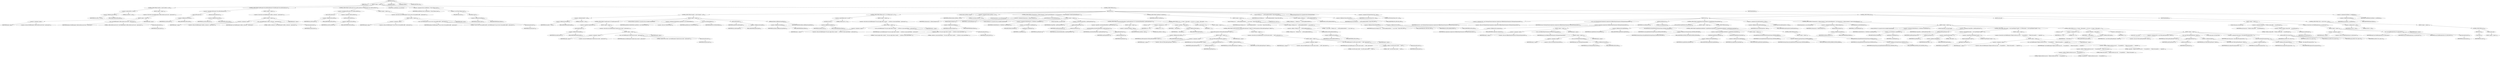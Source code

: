 digraph "execute" {  
"253" [label = <(METHOD,execute)<SUB>225</SUB>> ]
"19" [label = <(PARAM,this)<SUB>225</SUB>> ]
"254" [label = <(BLOCK,&lt;empty&gt;,&lt;empty&gt;)<SUB>225</SUB>> ]
"255" [label = <(CONTROL_STRUCTURE,if (tarFile == null),if (tarFile == null))<SUB>226</SUB>> ]
"256" [label = <(&lt;operator&gt;.equals,tarFile == null)<SUB>226</SUB>> ]
"257" [label = <(&lt;operator&gt;.fieldAccess,this.tarFile)<SUB>226</SUB>> ]
"258" [label = <(IDENTIFIER,this,tarFile == null)<SUB>226</SUB>> ]
"259" [label = <(FIELD_IDENTIFIER,tarFile,tarFile)<SUB>226</SUB>> ]
"260" [label = <(LITERAL,null,tarFile == null)<SUB>226</SUB>> ]
"261" [label = <(BLOCK,&lt;empty&gt;,&lt;empty&gt;)<SUB>226</SUB>> ]
"262" [label = <(&lt;operator&gt;.throw,throw new BuildException(&quot;tarfile attribute must be set!&quot;, getLocation());)<SUB>227</SUB>> ]
"263" [label = <(BLOCK,&lt;empty&gt;,&lt;empty&gt;)<SUB>227</SUB>> ]
"264" [label = <(&lt;operator&gt;.assignment,&lt;empty&gt;)> ]
"265" [label = <(IDENTIFIER,$obj6,&lt;empty&gt;)> ]
"266" [label = <(&lt;operator&gt;.alloc,new BuildException(&quot;tarfile attribute must be set!&quot;, getLocation()))<SUB>227</SUB>> ]
"267" [label = <(&lt;init&gt;,new BuildException(&quot;tarfile attribute must be set!&quot;, getLocation()))<SUB>227</SUB>> ]
"268" [label = <(IDENTIFIER,$obj6,new BuildException(&quot;tarfile attribute must be set!&quot;, getLocation()))> ]
"269" [label = <(LITERAL,&quot;tarfile attribute must be set!&quot;,new BuildException(&quot;tarfile attribute must be set!&quot;, getLocation()))<SUB>227</SUB>> ]
"270" [label = <(getLocation,getLocation())<SUB>228</SUB>> ]
"18" [label = <(IDENTIFIER,this,getLocation())<SUB>228</SUB>> ]
"271" [label = <(IDENTIFIER,$obj6,&lt;empty&gt;)> ]
"272" [label = <(CONTROL_STRUCTURE,if (tarFile.exists() &amp;&amp; tarFile.isDirectory()),if (tarFile.exists() &amp;&amp; tarFile.isDirectory()))<SUB>231</SUB>> ]
"273" [label = <(&lt;operator&gt;.logicalAnd,tarFile.exists() &amp;&amp; tarFile.isDirectory())<SUB>231</SUB>> ]
"274" [label = <(exists,tarFile.exists())<SUB>231</SUB>> ]
"275" [label = <(&lt;operator&gt;.fieldAccess,this.tarFile)<SUB>231</SUB>> ]
"276" [label = <(IDENTIFIER,this,tarFile.exists())<SUB>231</SUB>> ]
"277" [label = <(FIELD_IDENTIFIER,tarFile,tarFile)<SUB>231</SUB>> ]
"278" [label = <(isDirectory,tarFile.isDirectory())<SUB>231</SUB>> ]
"279" [label = <(&lt;operator&gt;.fieldAccess,this.tarFile)<SUB>231</SUB>> ]
"280" [label = <(IDENTIFIER,this,tarFile.isDirectory())<SUB>231</SUB>> ]
"281" [label = <(FIELD_IDENTIFIER,tarFile,tarFile)<SUB>231</SUB>> ]
"282" [label = <(BLOCK,&lt;empty&gt;,&lt;empty&gt;)<SUB>231</SUB>> ]
"283" [label = <(&lt;operator&gt;.throw,throw new BuildException(&quot;tarfile is a directory!&quot;, getLocation());)<SUB>232</SUB>> ]
"284" [label = <(BLOCK,&lt;empty&gt;,&lt;empty&gt;)<SUB>232</SUB>> ]
"285" [label = <(&lt;operator&gt;.assignment,&lt;empty&gt;)> ]
"286" [label = <(IDENTIFIER,$obj7,&lt;empty&gt;)> ]
"287" [label = <(&lt;operator&gt;.alloc,new BuildException(&quot;tarfile is a directory!&quot;, getLocation()))<SUB>232</SUB>> ]
"288" [label = <(&lt;init&gt;,new BuildException(&quot;tarfile is a directory!&quot;, getLocation()))<SUB>232</SUB>> ]
"289" [label = <(IDENTIFIER,$obj7,new BuildException(&quot;tarfile is a directory!&quot;, getLocation()))> ]
"290" [label = <(LITERAL,&quot;tarfile is a directory!&quot;,new BuildException(&quot;tarfile is a directory!&quot;, getLocation()))<SUB>232</SUB>> ]
"291" [label = <(getLocation,getLocation())<SUB>233</SUB>> ]
"20" [label = <(IDENTIFIER,this,getLocation())<SUB>233</SUB>> ]
"292" [label = <(IDENTIFIER,$obj7,&lt;empty&gt;)> ]
"293" [label = <(CONTROL_STRUCTURE,if (tarFile.exists() &amp;&amp; !tarFile.canWrite()),if (tarFile.exists() &amp;&amp; !tarFile.canWrite()))<SUB>236</SUB>> ]
"294" [label = <(&lt;operator&gt;.logicalAnd,tarFile.exists() &amp;&amp; !tarFile.canWrite())<SUB>236</SUB>> ]
"295" [label = <(exists,tarFile.exists())<SUB>236</SUB>> ]
"296" [label = <(&lt;operator&gt;.fieldAccess,this.tarFile)<SUB>236</SUB>> ]
"297" [label = <(IDENTIFIER,this,tarFile.exists())<SUB>236</SUB>> ]
"298" [label = <(FIELD_IDENTIFIER,tarFile,tarFile)<SUB>236</SUB>> ]
"299" [label = <(&lt;operator&gt;.logicalNot,!tarFile.canWrite())<SUB>236</SUB>> ]
"300" [label = <(canWrite,tarFile.canWrite())<SUB>236</SUB>> ]
"301" [label = <(&lt;operator&gt;.fieldAccess,this.tarFile)<SUB>236</SUB>> ]
"302" [label = <(IDENTIFIER,this,tarFile.canWrite())<SUB>236</SUB>> ]
"303" [label = <(FIELD_IDENTIFIER,tarFile,tarFile)<SUB>236</SUB>> ]
"304" [label = <(BLOCK,&lt;empty&gt;,&lt;empty&gt;)<SUB>236</SUB>> ]
"305" [label = <(&lt;operator&gt;.throw,throw new BuildException(&quot;Can not write to the specified tarfile!&quot;, getLocation());)<SUB>237</SUB>> ]
"306" [label = <(BLOCK,&lt;empty&gt;,&lt;empty&gt;)<SUB>237</SUB>> ]
"307" [label = <(&lt;operator&gt;.assignment,&lt;empty&gt;)> ]
"308" [label = <(IDENTIFIER,$obj8,&lt;empty&gt;)> ]
"309" [label = <(&lt;operator&gt;.alloc,new BuildException(&quot;Can not write to the specified tarfile!&quot;, getLocation()))<SUB>237</SUB>> ]
"310" [label = <(&lt;init&gt;,new BuildException(&quot;Can not write to the specified tarfile!&quot;, getLocation()))<SUB>237</SUB>> ]
"311" [label = <(IDENTIFIER,$obj8,new BuildException(&quot;Can not write to the specified tarfile!&quot;, getLocation()))> ]
"312" [label = <(LITERAL,&quot;Can not write to the specified tarfile!&quot;,new BuildException(&quot;Can not write to the specified tarfile!&quot;, getLocation()))<SUB>237</SUB>> ]
"313" [label = <(getLocation,getLocation())<SUB>238</SUB>> ]
"21" [label = <(IDENTIFIER,this,getLocation())<SUB>238</SUB>> ]
"314" [label = <(IDENTIFIER,$obj8,&lt;empty&gt;)> ]
"315" [label = <(LOCAL,Vector savedFileSets: java.util.Vector)> ]
"316" [label = <(&lt;operator&gt;.assignment,Vector savedFileSets = (Vector) filesets.clone())<SUB>241</SUB>> ]
"317" [label = <(IDENTIFIER,savedFileSets,Vector savedFileSets = (Vector) filesets.clone())<SUB>241</SUB>> ]
"318" [label = <(&lt;operator&gt;.cast,(Vector) filesets.clone())<SUB>241</SUB>> ]
"319" [label = <(TYPE_REF,Vector,Vector)<SUB>241</SUB>> ]
"320" [label = <(clone,filesets.clone())<SUB>241</SUB>> ]
"321" [label = <(&lt;operator&gt;.fieldAccess,this.filesets)<SUB>241</SUB>> ]
"322" [label = <(IDENTIFIER,this,filesets.clone())<SUB>241</SUB>> ]
"323" [label = <(FIELD_IDENTIFIER,filesets,filesets)<SUB>241</SUB>> ]
"324" [label = <(CONTROL_STRUCTURE,try,try)<SUB>242</SUB>> ]
"325" [label = <(BLOCK,try,try)<SUB>242</SUB>> ]
"326" [label = <(CONTROL_STRUCTURE,if (baseDir != null),if (baseDir != null))<SUB>243</SUB>> ]
"327" [label = <(&lt;operator&gt;.notEquals,baseDir != null)<SUB>243</SUB>> ]
"328" [label = <(&lt;operator&gt;.fieldAccess,this.baseDir)<SUB>243</SUB>> ]
"329" [label = <(IDENTIFIER,this,baseDir != null)<SUB>243</SUB>> ]
"330" [label = <(FIELD_IDENTIFIER,baseDir,baseDir)<SUB>243</SUB>> ]
"331" [label = <(LITERAL,null,baseDir != null)<SUB>243</SUB>> ]
"332" [label = <(BLOCK,&lt;empty&gt;,&lt;empty&gt;)<SUB>243</SUB>> ]
"333" [label = <(CONTROL_STRUCTURE,if (!baseDir.exists()),if (!baseDir.exists()))<SUB>244</SUB>> ]
"334" [label = <(&lt;operator&gt;.logicalNot,!baseDir.exists())<SUB>244</SUB>> ]
"335" [label = <(exists,baseDir.exists())<SUB>244</SUB>> ]
"336" [label = <(&lt;operator&gt;.fieldAccess,this.baseDir)<SUB>244</SUB>> ]
"337" [label = <(IDENTIFIER,this,baseDir.exists())<SUB>244</SUB>> ]
"338" [label = <(FIELD_IDENTIFIER,baseDir,baseDir)<SUB>244</SUB>> ]
"339" [label = <(BLOCK,&lt;empty&gt;,&lt;empty&gt;)<SUB>244</SUB>> ]
"340" [label = <(&lt;operator&gt;.throw,throw new BuildException(&quot;basedir does not exist!&quot;, getLocation());)<SUB>245</SUB>> ]
"341" [label = <(BLOCK,&lt;empty&gt;,&lt;empty&gt;)<SUB>245</SUB>> ]
"342" [label = <(&lt;operator&gt;.assignment,&lt;empty&gt;)> ]
"343" [label = <(IDENTIFIER,$obj9,&lt;empty&gt;)> ]
"344" [label = <(&lt;operator&gt;.alloc,new BuildException(&quot;basedir does not exist!&quot;, getLocation()))<SUB>245</SUB>> ]
"345" [label = <(&lt;init&gt;,new BuildException(&quot;basedir does not exist!&quot;, getLocation()))<SUB>245</SUB>> ]
"346" [label = <(IDENTIFIER,$obj9,new BuildException(&quot;basedir does not exist!&quot;, getLocation()))> ]
"347" [label = <(LITERAL,&quot;basedir does not exist!&quot;,new BuildException(&quot;basedir does not exist!&quot;, getLocation()))<SUB>245</SUB>> ]
"348" [label = <(getLocation,getLocation())<SUB>246</SUB>> ]
"22" [label = <(IDENTIFIER,this,getLocation())<SUB>246</SUB>> ]
"349" [label = <(IDENTIFIER,$obj9,&lt;empty&gt;)> ]
"24" [label = <(LOCAL,TarFileSet mainFileSet: org.apache.tools.ant.taskdefs.Tar$TarFileSet)> ]
"350" [label = <(&lt;operator&gt;.assignment,Tar$TarFileSet mainFileSet = new TarFileSet(fileset))<SUB>250</SUB>> ]
"351" [label = <(IDENTIFIER,mainFileSet,Tar$TarFileSet mainFileSet = new TarFileSet(fileset))<SUB>250</SUB>> ]
"352" [label = <(&lt;operator&gt;.alloc,new TarFileSet(fileset))<SUB>250</SUB>> ]
"353" [label = <(&lt;init&gt;,new TarFileSet(fileset))<SUB>250</SUB>> ]
"23" [label = <(IDENTIFIER,mainFileSet,new TarFileSet(fileset))<SUB>250</SUB>> ]
"354" [label = <(IDENTIFIER,fileset,new TarFileSet(fileset))<SUB>250</SUB>> ]
"355" [label = <(setDir,setDir(baseDir))<SUB>251</SUB>> ]
"356" [label = <(IDENTIFIER,mainFileSet,setDir(baseDir))<SUB>251</SUB>> ]
"357" [label = <(&lt;operator&gt;.fieldAccess,this.baseDir)<SUB>251</SUB>> ]
"358" [label = <(IDENTIFIER,this,setDir(baseDir))<SUB>251</SUB>> ]
"359" [label = <(FIELD_IDENTIFIER,baseDir,baseDir)<SUB>251</SUB>> ]
"360" [label = <(addElement,filesets.addElement(mainFileSet))<SUB>252</SUB>> ]
"361" [label = <(&lt;operator&gt;.fieldAccess,this.filesets)<SUB>252</SUB>> ]
"362" [label = <(IDENTIFIER,this,filesets.addElement(mainFileSet))<SUB>252</SUB>> ]
"363" [label = <(FIELD_IDENTIFIER,filesets,filesets)<SUB>252</SUB>> ]
"364" [label = <(IDENTIFIER,mainFileSet,filesets.addElement(mainFileSet))<SUB>252</SUB>> ]
"365" [label = <(CONTROL_STRUCTURE,if (filesets.size() == 0),if (filesets.size() == 0))<SUB>255</SUB>> ]
"366" [label = <(&lt;operator&gt;.equals,filesets.size() == 0)<SUB>255</SUB>> ]
"367" [label = <(size,filesets.size())<SUB>255</SUB>> ]
"368" [label = <(&lt;operator&gt;.fieldAccess,this.filesets)<SUB>255</SUB>> ]
"369" [label = <(IDENTIFIER,this,filesets.size())<SUB>255</SUB>> ]
"370" [label = <(FIELD_IDENTIFIER,filesets,filesets)<SUB>255</SUB>> ]
"371" [label = <(LITERAL,0,filesets.size() == 0)<SUB>255</SUB>> ]
"372" [label = <(BLOCK,&lt;empty&gt;,&lt;empty&gt;)<SUB>255</SUB>> ]
"373" [label = <(&lt;operator&gt;.throw,throw new BuildException(&quot;You must supply either a basedir &quot; + &quot;attribute or some nested filesets.&quot;, getLocation());)<SUB>256</SUB>> ]
"374" [label = <(BLOCK,&lt;empty&gt;,&lt;empty&gt;)<SUB>256</SUB>> ]
"375" [label = <(&lt;operator&gt;.assignment,&lt;empty&gt;)> ]
"376" [label = <(IDENTIFIER,$obj11,&lt;empty&gt;)> ]
"377" [label = <(&lt;operator&gt;.alloc,new BuildException(&quot;You must supply either a basedir &quot; + &quot;attribute or some nested filesets.&quot;, getLocation()))<SUB>256</SUB>> ]
"378" [label = <(&lt;init&gt;,new BuildException(&quot;You must supply either a basedir &quot; + &quot;attribute or some nested filesets.&quot;, getLocation()))<SUB>256</SUB>> ]
"379" [label = <(IDENTIFIER,$obj11,new BuildException(&quot;You must supply either a basedir &quot; + &quot;attribute or some nested filesets.&quot;, getLocation()))> ]
"380" [label = <(&lt;operator&gt;.addition,&quot;You must supply either a basedir &quot; + &quot;attribute or some nested filesets.&quot;)<SUB>256</SUB>> ]
"381" [label = <(LITERAL,&quot;You must supply either a basedir &quot;,&quot;You must supply either a basedir &quot; + &quot;attribute or some nested filesets.&quot;)<SUB>256</SUB>> ]
"382" [label = <(LITERAL,&quot;attribute or some nested filesets.&quot;,&quot;You must supply either a basedir &quot; + &quot;attribute or some nested filesets.&quot;)<SUB>257</SUB>> ]
"383" [label = <(getLocation,getLocation())<SUB>258</SUB>> ]
"25" [label = <(IDENTIFIER,this,getLocation())<SUB>258</SUB>> ]
"384" [label = <(IDENTIFIER,$obj11,&lt;empty&gt;)> ]
"385" [label = <(LOCAL,boolean upToDate: boolean)> ]
"386" [label = <(&lt;operator&gt;.assignment,boolean upToDate = true)<SUB>263</SUB>> ]
"387" [label = <(IDENTIFIER,upToDate,boolean upToDate = true)<SUB>263</SUB>> ]
"388" [label = <(LITERAL,true,boolean upToDate = true)<SUB>263</SUB>> ]
"389" [label = <(CONTROL_STRUCTURE,for (Enumeration e = filesets.elements(); Some(e.hasMoreElements()); ),for (Enumeration e = filesets.elements(); Some(e.hasMoreElements()); ))<SUB>264</SUB>> ]
"390" [label = <(LOCAL,Enumeration e: java.util.Enumeration)> ]
"391" [label = <(&lt;operator&gt;.assignment,Enumeration e = filesets.elements())<SUB>264</SUB>> ]
"392" [label = <(IDENTIFIER,e,Enumeration e = filesets.elements())<SUB>264</SUB>> ]
"393" [label = <(elements,filesets.elements())<SUB>264</SUB>> ]
"394" [label = <(&lt;operator&gt;.fieldAccess,this.filesets)<SUB>264</SUB>> ]
"395" [label = <(IDENTIFIER,this,filesets.elements())<SUB>264</SUB>> ]
"396" [label = <(FIELD_IDENTIFIER,filesets,filesets)<SUB>264</SUB>> ]
"397" [label = <(hasMoreElements,e.hasMoreElements())<SUB>264</SUB>> ]
"398" [label = <(IDENTIFIER,e,e.hasMoreElements())<SUB>264</SUB>> ]
"399" [label = <(BLOCK,&lt;empty&gt;,&lt;empty&gt;)<SUB>264</SUB>> ]
"400" [label = <(LOCAL,TarFileSet fs: org.apache.tools.ant.taskdefs.Tar$TarFileSet)> ]
"401" [label = <(&lt;operator&gt;.assignment,Tar$TarFileSet fs = (TarFileSet) e.nextElement())<SUB>265</SUB>> ]
"402" [label = <(IDENTIFIER,fs,Tar$TarFileSet fs = (TarFileSet) e.nextElement())<SUB>265</SUB>> ]
"403" [label = <(&lt;operator&gt;.cast,(TarFileSet) e.nextElement())<SUB>265</SUB>> ]
"404" [label = <(TYPE_REF,TarFileSet,TarFileSet)<SUB>265</SUB>> ]
"405" [label = <(nextElement,e.nextElement())<SUB>265</SUB>> ]
"406" [label = <(IDENTIFIER,e,e.nextElement())<SUB>265</SUB>> ]
"407" [label = <(LOCAL,String[] files: java.lang.String[])> ]
"408" [label = <(&lt;operator&gt;.assignment,String[] files = getFiles(getProject()))<SUB>266</SUB>> ]
"409" [label = <(IDENTIFIER,files,String[] files = getFiles(getProject()))<SUB>266</SUB>> ]
"410" [label = <(getFiles,getFiles(getProject()))<SUB>266</SUB>> ]
"411" [label = <(IDENTIFIER,fs,getFiles(getProject()))<SUB>266</SUB>> ]
"412" [label = <(getProject,getProject())<SUB>266</SUB>> ]
"26" [label = <(IDENTIFIER,this,getProject())<SUB>266</SUB>> ]
"413" [label = <(CONTROL_STRUCTURE,if (!archiveIsUpToDate(files, fs.getDir(getProject()))),if (!archiveIsUpToDate(files, fs.getDir(getProject()))))<SUB>268</SUB>> ]
"414" [label = <(&lt;operator&gt;.logicalNot,!archiveIsUpToDate(files, fs.getDir(getProject())))<SUB>268</SUB>> ]
"415" [label = <(archiveIsUpToDate,archiveIsUpToDate(files, fs.getDir(getProject())))<SUB>268</SUB>> ]
"28" [label = <(IDENTIFIER,this,archiveIsUpToDate(files, fs.getDir(getProject())))<SUB>268</SUB>> ]
"416" [label = <(IDENTIFIER,files,archiveIsUpToDate(files, fs.getDir(getProject())))<SUB>268</SUB>> ]
"417" [label = <(getDir,getDir(getProject()))<SUB>268</SUB>> ]
"418" [label = <(IDENTIFIER,fs,getDir(getProject()))<SUB>268</SUB>> ]
"419" [label = <(getProject,getProject())<SUB>268</SUB>> ]
"27" [label = <(IDENTIFIER,this,getProject())<SUB>268</SUB>> ]
"420" [label = <(BLOCK,&lt;empty&gt;,&lt;empty&gt;)<SUB>268</SUB>> ]
"421" [label = <(&lt;operator&gt;.assignment,upToDate = false)<SUB>269</SUB>> ]
"422" [label = <(IDENTIFIER,upToDate,upToDate = false)<SUB>269</SUB>> ]
"423" [label = <(LITERAL,false,upToDate = false)<SUB>269</SUB>> ]
"424" [label = <(CONTROL_STRUCTURE,for (int i = 0; Some(i &lt; files.length); ++i),for (int i = 0; Some(i &lt; files.length); ++i))<SUB>272</SUB>> ]
"425" [label = <(LOCAL,int i: int)> ]
"426" [label = <(&lt;operator&gt;.assignment,int i = 0)<SUB>272</SUB>> ]
"427" [label = <(IDENTIFIER,i,int i = 0)<SUB>272</SUB>> ]
"428" [label = <(LITERAL,0,int i = 0)<SUB>272</SUB>> ]
"429" [label = <(&lt;operator&gt;.lessThan,i &lt; files.length)<SUB>272</SUB>> ]
"430" [label = <(IDENTIFIER,i,i &lt; files.length)<SUB>272</SUB>> ]
"431" [label = <(&lt;operator&gt;.fieldAccess,files.length)<SUB>272</SUB>> ]
"432" [label = <(IDENTIFIER,files,i &lt; files.length)<SUB>272</SUB>> ]
"433" [label = <(FIELD_IDENTIFIER,length,length)<SUB>272</SUB>> ]
"434" [label = <(&lt;operator&gt;.preIncrement,++i)<SUB>272</SUB>> ]
"435" [label = <(IDENTIFIER,i,++i)<SUB>272</SUB>> ]
"436" [label = <(BLOCK,&lt;empty&gt;,&lt;empty&gt;)<SUB>272</SUB>> ]
"437" [label = <(CONTROL_STRUCTURE,if (tarFile.equals(new File(fs.getDir(getProject()), files[i]))),if (tarFile.equals(new File(fs.getDir(getProject()), files[i]))))<SUB>273</SUB>> ]
"438" [label = <(equals,tarFile.equals(new File(fs.getDir(getProject()), files[i])))<SUB>273</SUB>> ]
"439" [label = <(&lt;operator&gt;.fieldAccess,this.tarFile)<SUB>273</SUB>> ]
"440" [label = <(IDENTIFIER,this,tarFile.equals(new File(fs.getDir(getProject()), files[i])))<SUB>273</SUB>> ]
"441" [label = <(FIELD_IDENTIFIER,tarFile,tarFile)<SUB>273</SUB>> ]
"442" [label = <(BLOCK,&lt;empty&gt;,&lt;empty&gt;)<SUB>273</SUB>> ]
"443" [label = <(&lt;operator&gt;.assignment,&lt;empty&gt;)> ]
"444" [label = <(IDENTIFIER,$obj12,&lt;empty&gt;)> ]
"445" [label = <(&lt;operator&gt;.alloc,new File(fs.getDir(getProject()), files[i]))<SUB>273</SUB>> ]
"446" [label = <(&lt;init&gt;,new File(fs.getDir(getProject()), files[i]))<SUB>273</SUB>> ]
"447" [label = <(IDENTIFIER,$obj12,new File(fs.getDir(getProject()), files[i]))> ]
"448" [label = <(getDir,getDir(getProject()))<SUB>273</SUB>> ]
"449" [label = <(IDENTIFIER,fs,getDir(getProject()))<SUB>273</SUB>> ]
"450" [label = <(getProject,getProject())<SUB>273</SUB>> ]
"29" [label = <(IDENTIFIER,this,getProject())<SUB>273</SUB>> ]
"451" [label = <(&lt;operator&gt;.indexAccess,files[i])<SUB>274</SUB>> ]
"452" [label = <(IDENTIFIER,files,new File(fs.getDir(getProject()), files[i]))<SUB>274</SUB>> ]
"453" [label = <(IDENTIFIER,i,new File(fs.getDir(getProject()), files[i]))<SUB>274</SUB>> ]
"454" [label = <(IDENTIFIER,$obj12,&lt;empty&gt;)> ]
"455" [label = <(BLOCK,&lt;empty&gt;,&lt;empty&gt;)<SUB>274</SUB>> ]
"456" [label = <(&lt;operator&gt;.throw,throw new BuildException(&quot;A tar file cannot include &quot; + &quot;itself&quot;, getLocation());)<SUB>275</SUB>> ]
"457" [label = <(BLOCK,&lt;empty&gt;,&lt;empty&gt;)<SUB>275</SUB>> ]
"458" [label = <(&lt;operator&gt;.assignment,&lt;empty&gt;)> ]
"459" [label = <(IDENTIFIER,$obj13,&lt;empty&gt;)> ]
"460" [label = <(&lt;operator&gt;.alloc,new BuildException(&quot;A tar file cannot include &quot; + &quot;itself&quot;, getLocation()))<SUB>275</SUB>> ]
"461" [label = <(&lt;init&gt;,new BuildException(&quot;A tar file cannot include &quot; + &quot;itself&quot;, getLocation()))<SUB>275</SUB>> ]
"462" [label = <(IDENTIFIER,$obj13,new BuildException(&quot;A tar file cannot include &quot; + &quot;itself&quot;, getLocation()))> ]
"463" [label = <(&lt;operator&gt;.addition,&quot;A tar file cannot include &quot; + &quot;itself&quot;)<SUB>275</SUB>> ]
"464" [label = <(LITERAL,&quot;A tar file cannot include &quot;,&quot;A tar file cannot include &quot; + &quot;itself&quot;)<SUB>275</SUB>> ]
"465" [label = <(LITERAL,&quot;itself&quot;,&quot;A tar file cannot include &quot; + &quot;itself&quot;)<SUB>276</SUB>> ]
"466" [label = <(getLocation,getLocation())<SUB>276</SUB>> ]
"30" [label = <(IDENTIFIER,this,getLocation())<SUB>276</SUB>> ]
"467" [label = <(IDENTIFIER,$obj13,&lt;empty&gt;)> ]
"468" [label = <(CONTROL_STRUCTURE,if (upToDate),if (upToDate))<SUB>281</SUB>> ]
"469" [label = <(IDENTIFIER,upToDate,if (upToDate))<SUB>281</SUB>> ]
"470" [label = <(BLOCK,&lt;empty&gt;,&lt;empty&gt;)<SUB>281</SUB>> ]
"471" [label = <(log,log(&quot;Nothing to do: &quot; + tarFile.getAbsolutePath() + &quot; is up to date.&quot;, Project.MSG_INFO))<SUB>282</SUB>> ]
"31" [label = <(IDENTIFIER,this,log(&quot;Nothing to do: &quot; + tarFile.getAbsolutePath() + &quot; is up to date.&quot;, Project.MSG_INFO))<SUB>282</SUB>> ]
"472" [label = <(&lt;operator&gt;.addition,&quot;Nothing to do: &quot; + tarFile.getAbsolutePath() + &quot; is up to date.&quot;)<SUB>282</SUB>> ]
"473" [label = <(&lt;operator&gt;.addition,&quot;Nothing to do: &quot; + tarFile.getAbsolutePath())<SUB>282</SUB>> ]
"474" [label = <(LITERAL,&quot;Nothing to do: &quot;,&quot;Nothing to do: &quot; + tarFile.getAbsolutePath())<SUB>282</SUB>> ]
"475" [label = <(getAbsolutePath,tarFile.getAbsolutePath())<SUB>282</SUB>> ]
"476" [label = <(&lt;operator&gt;.fieldAccess,this.tarFile)<SUB>282</SUB>> ]
"477" [label = <(IDENTIFIER,this,tarFile.getAbsolutePath())<SUB>282</SUB>> ]
"478" [label = <(FIELD_IDENTIFIER,tarFile,tarFile)<SUB>282</SUB>> ]
"479" [label = <(LITERAL,&quot; is up to date.&quot;,&quot;Nothing to do: &quot; + tarFile.getAbsolutePath() + &quot; is up to date.&quot;)<SUB>283</SUB>> ]
"480" [label = <(&lt;operator&gt;.fieldAccess,Project.MSG_INFO)<SUB>283</SUB>> ]
"481" [label = <(IDENTIFIER,Project,log(&quot;Nothing to do: &quot; + tarFile.getAbsolutePath() + &quot; is up to date.&quot;, Project.MSG_INFO))<SUB>283</SUB>> ]
"482" [label = <(FIELD_IDENTIFIER,MSG_INFO,MSG_INFO)<SUB>283</SUB>> ]
"483" [label = <(RETURN,return;,return;)<SUB>284</SUB>> ]
"484" [label = <(log,log(&quot;Building tar: &quot; + tarFile.getAbsolutePath(), Project.MSG_INFO))<SUB>287</SUB>> ]
"32" [label = <(IDENTIFIER,this,log(&quot;Building tar: &quot; + tarFile.getAbsolutePath(), Project.MSG_INFO))<SUB>287</SUB>> ]
"485" [label = <(&lt;operator&gt;.addition,&quot;Building tar: &quot; + tarFile.getAbsolutePath())<SUB>287</SUB>> ]
"486" [label = <(LITERAL,&quot;Building tar: &quot;,&quot;Building tar: &quot; + tarFile.getAbsolutePath())<SUB>287</SUB>> ]
"487" [label = <(getAbsolutePath,tarFile.getAbsolutePath())<SUB>287</SUB>> ]
"488" [label = <(&lt;operator&gt;.fieldAccess,this.tarFile)<SUB>287</SUB>> ]
"489" [label = <(IDENTIFIER,this,tarFile.getAbsolutePath())<SUB>287</SUB>> ]
"490" [label = <(FIELD_IDENTIFIER,tarFile,tarFile)<SUB>287</SUB>> ]
"491" [label = <(&lt;operator&gt;.fieldAccess,Project.MSG_INFO)<SUB>287</SUB>> ]
"492" [label = <(IDENTIFIER,Project,log(&quot;Building tar: &quot; + tarFile.getAbsolutePath(), Project.MSG_INFO))<SUB>287</SUB>> ]
"493" [label = <(FIELD_IDENTIFIER,MSG_INFO,MSG_INFO)<SUB>287</SUB>> ]
"34" [label = <(LOCAL,TarOutputStream tOut: org.apache.tools.tar.TarOutputStream)> ]
"494" [label = <(&lt;operator&gt;.assignment,TarOutputStream tOut = null)<SUB>289</SUB>> ]
"495" [label = <(IDENTIFIER,tOut,TarOutputStream tOut = null)<SUB>289</SUB>> ]
"496" [label = <(LITERAL,null,TarOutputStream tOut = null)<SUB>289</SUB>> ]
"497" [label = <(CONTROL_STRUCTURE,try,try)<SUB>290</SUB>> ]
"498" [label = <(BLOCK,try,try)<SUB>290</SUB>> ]
"499" [label = <(&lt;operator&gt;.assignment,tOut = new TarOutputStream(compression.compress(new BufferedOutputStream(new FileOutputStream(tarFile)))))<SUB>291</SUB>> ]
"500" [label = <(IDENTIFIER,tOut,tOut = new TarOutputStream(compression.compress(new BufferedOutputStream(new FileOutputStream(tarFile)))))<SUB>291</SUB>> ]
"501" [label = <(&lt;operator&gt;.alloc,new TarOutputStream(compression.compress(new BufferedOutputStream(new FileOutputStream(tarFile)))))<SUB>291</SUB>> ]
"502" [label = <(&lt;init&gt;,new TarOutputStream(compression.compress(new BufferedOutputStream(new FileOutputStream(tarFile)))))<SUB>291</SUB>> ]
"33" [label = <(IDENTIFIER,tOut,new TarOutputStream(compression.compress(new BufferedOutputStream(new FileOutputStream(tarFile)))))<SUB>291</SUB>> ]
"503" [label = <(compress,compression.compress(new BufferedOutputStream(new FileOutputStream(tarFile))))<SUB>292</SUB>> ]
"504" [label = <(&lt;operator&gt;.fieldAccess,this.compression)<SUB>292</SUB>> ]
"505" [label = <(IDENTIFIER,this,compression.compress(new BufferedOutputStream(new FileOutputStream(tarFile))))<SUB>292</SUB>> ]
"506" [label = <(FIELD_IDENTIFIER,compression,compression)<SUB>292</SUB>> ]
"507" [label = <(BLOCK,&lt;empty&gt;,&lt;empty&gt;)<SUB>293</SUB>> ]
"508" [label = <(&lt;operator&gt;.assignment,&lt;empty&gt;)> ]
"509" [label = <(IDENTIFIER,$obj15,&lt;empty&gt;)> ]
"510" [label = <(&lt;operator&gt;.alloc,new BufferedOutputStream(new FileOutputStream(tarFile)))<SUB>293</SUB>> ]
"511" [label = <(&lt;init&gt;,new BufferedOutputStream(new FileOutputStream(tarFile)))<SUB>293</SUB>> ]
"512" [label = <(IDENTIFIER,$obj15,new BufferedOutputStream(new FileOutputStream(tarFile)))> ]
"513" [label = <(BLOCK,&lt;empty&gt;,&lt;empty&gt;)<SUB>294</SUB>> ]
"514" [label = <(&lt;operator&gt;.assignment,&lt;empty&gt;)> ]
"515" [label = <(IDENTIFIER,$obj14,&lt;empty&gt;)> ]
"516" [label = <(&lt;operator&gt;.alloc,new FileOutputStream(tarFile))<SUB>294</SUB>> ]
"517" [label = <(&lt;init&gt;,new FileOutputStream(tarFile))<SUB>294</SUB>> ]
"518" [label = <(IDENTIFIER,$obj14,new FileOutputStream(tarFile))> ]
"519" [label = <(&lt;operator&gt;.fieldAccess,this.tarFile)<SUB>294</SUB>> ]
"520" [label = <(IDENTIFIER,this,new FileOutputStream(tarFile))<SUB>294</SUB>> ]
"521" [label = <(FIELD_IDENTIFIER,tarFile,tarFile)<SUB>294</SUB>> ]
"522" [label = <(IDENTIFIER,$obj14,&lt;empty&gt;)> ]
"523" [label = <(IDENTIFIER,$obj15,&lt;empty&gt;)> ]
"524" [label = <(setDebug,setDebug(true))<SUB>295</SUB>> ]
"525" [label = <(IDENTIFIER,tOut,setDebug(true))<SUB>295</SUB>> ]
"526" [label = <(LITERAL,true,setDebug(true))<SUB>295</SUB>> ]
"527" [label = <(CONTROL_STRUCTURE,if (longFileMode.isTruncateMode()),if (longFileMode.isTruncateMode()))<SUB>296</SUB>> ]
"528" [label = <(isTruncateMode,longFileMode.isTruncateMode())<SUB>296</SUB>> ]
"529" [label = <(&lt;operator&gt;.fieldAccess,this.longFileMode)<SUB>296</SUB>> ]
"530" [label = <(IDENTIFIER,this,longFileMode.isTruncateMode())<SUB>296</SUB>> ]
"531" [label = <(FIELD_IDENTIFIER,longFileMode,longFileMode)<SUB>296</SUB>> ]
"532" [label = <(BLOCK,&lt;empty&gt;,&lt;empty&gt;)<SUB>296</SUB>> ]
"533" [label = <(setLongFileMode,setLongFileMode(TarOutputStream.LONGFILE_TRUNCATE))<SUB>297</SUB>> ]
"534" [label = <(IDENTIFIER,tOut,setLongFileMode(TarOutputStream.LONGFILE_TRUNCATE))<SUB>297</SUB>> ]
"535" [label = <(&lt;operator&gt;.fieldAccess,TarOutputStream.LONGFILE_TRUNCATE)<SUB>297</SUB>> ]
"536" [label = <(IDENTIFIER,TarOutputStream,setLongFileMode(TarOutputStream.LONGFILE_TRUNCATE))<SUB>297</SUB>> ]
"537" [label = <(FIELD_IDENTIFIER,LONGFILE_TRUNCATE,LONGFILE_TRUNCATE)<SUB>297</SUB>> ]
"538" [label = <(CONTROL_STRUCTURE,else,else)<SUB>298</SUB>> ]
"539" [label = <(CONTROL_STRUCTURE,if (longFileMode.isFailMode() || longFileMode.isOmitMode()),if (longFileMode.isFailMode() || longFileMode.isOmitMode()))<SUB>298</SUB>> ]
"540" [label = <(&lt;operator&gt;.logicalOr,longFileMode.isFailMode() || longFileMode.isOmitMode())<SUB>298</SUB>> ]
"541" [label = <(isFailMode,longFileMode.isFailMode())<SUB>298</SUB>> ]
"542" [label = <(&lt;operator&gt;.fieldAccess,this.longFileMode)<SUB>298</SUB>> ]
"543" [label = <(IDENTIFIER,this,longFileMode.isFailMode())<SUB>298</SUB>> ]
"544" [label = <(FIELD_IDENTIFIER,longFileMode,longFileMode)<SUB>298</SUB>> ]
"545" [label = <(isOmitMode,longFileMode.isOmitMode())<SUB>299</SUB>> ]
"546" [label = <(&lt;operator&gt;.fieldAccess,this.longFileMode)<SUB>299</SUB>> ]
"547" [label = <(IDENTIFIER,this,longFileMode.isOmitMode())<SUB>299</SUB>> ]
"548" [label = <(FIELD_IDENTIFIER,longFileMode,longFileMode)<SUB>299</SUB>> ]
"549" [label = <(BLOCK,&lt;empty&gt;,&lt;empty&gt;)<SUB>299</SUB>> ]
"550" [label = <(setLongFileMode,setLongFileMode(TarOutputStream.LONGFILE_ERROR))<SUB>300</SUB>> ]
"551" [label = <(IDENTIFIER,tOut,setLongFileMode(TarOutputStream.LONGFILE_ERROR))<SUB>300</SUB>> ]
"552" [label = <(&lt;operator&gt;.fieldAccess,TarOutputStream.LONGFILE_ERROR)<SUB>300</SUB>> ]
"553" [label = <(IDENTIFIER,TarOutputStream,setLongFileMode(TarOutputStream.LONGFILE_ERROR))<SUB>300</SUB>> ]
"554" [label = <(FIELD_IDENTIFIER,LONGFILE_ERROR,LONGFILE_ERROR)<SUB>300</SUB>> ]
"555" [label = <(CONTROL_STRUCTURE,else,else)<SUB>301</SUB>> ]
"556" [label = <(BLOCK,&lt;empty&gt;,&lt;empty&gt;)<SUB>301</SUB>> ]
"557" [label = <(setLongFileMode,setLongFileMode(TarOutputStream.LONGFILE_GNU))<SUB>303</SUB>> ]
"558" [label = <(IDENTIFIER,tOut,setLongFileMode(TarOutputStream.LONGFILE_GNU))<SUB>303</SUB>> ]
"559" [label = <(&lt;operator&gt;.fieldAccess,TarOutputStream.LONGFILE_GNU)<SUB>303</SUB>> ]
"560" [label = <(IDENTIFIER,TarOutputStream,setLongFileMode(TarOutputStream.LONGFILE_GNU))<SUB>303</SUB>> ]
"561" [label = <(FIELD_IDENTIFIER,LONGFILE_GNU,LONGFILE_GNU)<SUB>303</SUB>> ]
"562" [label = <(&lt;operator&gt;.assignment,this.longWarningGiven = false)<SUB>306</SUB>> ]
"563" [label = <(&lt;operator&gt;.fieldAccess,this.longWarningGiven)<SUB>306</SUB>> ]
"564" [label = <(IDENTIFIER,this,this.longWarningGiven = false)<SUB>306</SUB>> ]
"565" [label = <(FIELD_IDENTIFIER,longWarningGiven,longWarningGiven)<SUB>306</SUB>> ]
"566" [label = <(LITERAL,false,this.longWarningGiven = false)<SUB>306</SUB>> ]
"567" [label = <(CONTROL_STRUCTURE,for (Enumeration e = filesets.elements(); Some(e.hasMoreElements()); ),for (Enumeration e = filesets.elements(); Some(e.hasMoreElements()); ))<SUB>307</SUB>> ]
"568" [label = <(LOCAL,Enumeration e: java.util.Enumeration)> ]
"569" [label = <(&lt;operator&gt;.assignment,Enumeration e = filesets.elements())<SUB>307</SUB>> ]
"570" [label = <(IDENTIFIER,e,Enumeration e = filesets.elements())<SUB>307</SUB>> ]
"571" [label = <(elements,filesets.elements())<SUB>307</SUB>> ]
"572" [label = <(&lt;operator&gt;.fieldAccess,this.filesets)<SUB>307</SUB>> ]
"573" [label = <(IDENTIFIER,this,filesets.elements())<SUB>307</SUB>> ]
"574" [label = <(FIELD_IDENTIFIER,filesets,filesets)<SUB>307</SUB>> ]
"575" [label = <(hasMoreElements,e.hasMoreElements())<SUB>308</SUB>> ]
"576" [label = <(IDENTIFIER,e,e.hasMoreElements())<SUB>308</SUB>> ]
"577" [label = <(BLOCK,&lt;empty&gt;,&lt;empty&gt;)<SUB>308</SUB>> ]
"578" [label = <(LOCAL,TarFileSet fs: org.apache.tools.ant.taskdefs.Tar$TarFileSet)> ]
"579" [label = <(&lt;operator&gt;.assignment,Tar$TarFileSet fs = (TarFileSet) e.nextElement())<SUB>309</SUB>> ]
"580" [label = <(IDENTIFIER,fs,Tar$TarFileSet fs = (TarFileSet) e.nextElement())<SUB>309</SUB>> ]
"581" [label = <(&lt;operator&gt;.cast,(TarFileSet) e.nextElement())<SUB>309</SUB>> ]
"582" [label = <(TYPE_REF,TarFileSet,TarFileSet)<SUB>309</SUB>> ]
"583" [label = <(nextElement,e.nextElement())<SUB>309</SUB>> ]
"584" [label = <(IDENTIFIER,e,e.nextElement())<SUB>309</SUB>> ]
"585" [label = <(LOCAL,String[] files: java.lang.String[])> ]
"586" [label = <(&lt;operator&gt;.assignment,String[] files = getFiles(getProject()))<SUB>310</SUB>> ]
"587" [label = <(IDENTIFIER,files,String[] files = getFiles(getProject()))<SUB>310</SUB>> ]
"588" [label = <(getFiles,getFiles(getProject()))<SUB>310</SUB>> ]
"589" [label = <(IDENTIFIER,fs,getFiles(getProject()))<SUB>310</SUB>> ]
"590" [label = <(getProject,getProject())<SUB>310</SUB>> ]
"35" [label = <(IDENTIFIER,this,getProject())<SUB>310</SUB>> ]
"591" [label = <(CONTROL_STRUCTURE,if (files.length &gt; 1 &amp;&amp; fs.getFullpath().length() &gt; 0),if (files.length &gt; 1 &amp;&amp; fs.getFullpath().length() &gt; 0))<SUB>311</SUB>> ]
"592" [label = <(&lt;operator&gt;.logicalAnd,files.length &gt; 1 &amp;&amp; fs.getFullpath().length() &gt; 0)<SUB>311</SUB>> ]
"593" [label = <(&lt;operator&gt;.greaterThan,files.length &gt; 1)<SUB>311</SUB>> ]
"594" [label = <(&lt;operator&gt;.fieldAccess,files.length)<SUB>311</SUB>> ]
"595" [label = <(IDENTIFIER,files,files.length &gt; 1)<SUB>311</SUB>> ]
"596" [label = <(FIELD_IDENTIFIER,length,length)<SUB>311</SUB>> ]
"597" [label = <(LITERAL,1,files.length &gt; 1)<SUB>311</SUB>> ]
"598" [label = <(&lt;operator&gt;.greaterThan,fs.getFullpath().length() &gt; 0)<SUB>311</SUB>> ]
"599" [label = <(length,fs.getFullpath().length())<SUB>311</SUB>> ]
"600" [label = <(getFullpath,fs.getFullpath())<SUB>311</SUB>> ]
"601" [label = <(IDENTIFIER,fs,fs.getFullpath())<SUB>311</SUB>> ]
"602" [label = <(LITERAL,0,fs.getFullpath().length() &gt; 0)<SUB>311</SUB>> ]
"603" [label = <(BLOCK,&lt;empty&gt;,&lt;empty&gt;)<SUB>311</SUB>> ]
"604" [label = <(&lt;operator&gt;.throw,throw new BuildException(&quot;fullpath attribute may only &quot; + &quot;be specified for &quot; + &quot;filesets that specify a &quot; + &quot;single file.&quot;);)<SUB>312</SUB>> ]
"605" [label = <(BLOCK,&lt;empty&gt;,&lt;empty&gt;)<SUB>312</SUB>> ]
"606" [label = <(&lt;operator&gt;.assignment,&lt;empty&gt;)> ]
"607" [label = <(IDENTIFIER,$obj17,&lt;empty&gt;)> ]
"608" [label = <(&lt;operator&gt;.alloc,new BuildException(&quot;fullpath attribute may only &quot; + &quot;be specified for &quot; + &quot;filesets that specify a &quot; + &quot;single file.&quot;))<SUB>312</SUB>> ]
"609" [label = <(&lt;init&gt;,new BuildException(&quot;fullpath attribute may only &quot; + &quot;be specified for &quot; + &quot;filesets that specify a &quot; + &quot;single file.&quot;))<SUB>312</SUB>> ]
"610" [label = <(IDENTIFIER,$obj17,new BuildException(&quot;fullpath attribute may only &quot; + &quot;be specified for &quot; + &quot;filesets that specify a &quot; + &quot;single file.&quot;))> ]
"611" [label = <(&lt;operator&gt;.addition,&quot;fullpath attribute may only &quot; + &quot;be specified for &quot; + &quot;filesets that specify a &quot; + &quot;single file.&quot;)<SUB>312</SUB>> ]
"612" [label = <(&lt;operator&gt;.addition,&quot;fullpath attribute may only &quot; + &quot;be specified for &quot; + &quot;filesets that specify a &quot;)<SUB>312</SUB>> ]
"613" [label = <(&lt;operator&gt;.addition,&quot;fullpath attribute may only &quot; + &quot;be specified for &quot;)<SUB>312</SUB>> ]
"614" [label = <(LITERAL,&quot;fullpath attribute may only &quot;,&quot;fullpath attribute may only &quot; + &quot;be specified for &quot;)<SUB>312</SUB>> ]
"615" [label = <(LITERAL,&quot;be specified for &quot;,&quot;fullpath attribute may only &quot; + &quot;be specified for &quot;)<SUB>313</SUB>> ]
"616" [label = <(LITERAL,&quot;filesets that specify a &quot;,&quot;fullpath attribute may only &quot; + &quot;be specified for &quot; + &quot;filesets that specify a &quot;)<SUB>314</SUB>> ]
"617" [label = <(LITERAL,&quot;single file.&quot;,&quot;fullpath attribute may only &quot; + &quot;be specified for &quot; + &quot;filesets that specify a &quot; + &quot;single file.&quot;)<SUB>315</SUB>> ]
"618" [label = <(IDENTIFIER,$obj17,&lt;empty&gt;)> ]
"619" [label = <(CONTROL_STRUCTURE,for (int i = 0; Some(i &lt; files.length); i++),for (int i = 0; Some(i &lt; files.length); i++))<SUB>317</SUB>> ]
"620" [label = <(LOCAL,int i: int)> ]
"621" [label = <(&lt;operator&gt;.assignment,int i = 0)<SUB>317</SUB>> ]
"622" [label = <(IDENTIFIER,i,int i = 0)<SUB>317</SUB>> ]
"623" [label = <(LITERAL,0,int i = 0)<SUB>317</SUB>> ]
"624" [label = <(&lt;operator&gt;.lessThan,i &lt; files.length)<SUB>317</SUB>> ]
"625" [label = <(IDENTIFIER,i,i &lt; files.length)<SUB>317</SUB>> ]
"626" [label = <(&lt;operator&gt;.fieldAccess,files.length)<SUB>317</SUB>> ]
"627" [label = <(IDENTIFIER,files,i &lt; files.length)<SUB>317</SUB>> ]
"628" [label = <(FIELD_IDENTIFIER,length,length)<SUB>317</SUB>> ]
"629" [label = <(&lt;operator&gt;.postIncrement,i++)<SUB>317</SUB>> ]
"630" [label = <(IDENTIFIER,i,i++)<SUB>317</SUB>> ]
"631" [label = <(BLOCK,&lt;empty&gt;,&lt;empty&gt;)<SUB>317</SUB>> ]
"38" [label = <(LOCAL,File f: java.io.File)> ]
"632" [label = <(&lt;operator&gt;.assignment,File f = new File(fs.getDir(getProject()), files[i]))<SUB>318</SUB>> ]
"633" [label = <(IDENTIFIER,f,File f = new File(fs.getDir(getProject()), files[i]))<SUB>318</SUB>> ]
"634" [label = <(&lt;operator&gt;.alloc,new File(fs.getDir(getProject()), files[i]))<SUB>318</SUB>> ]
"635" [label = <(&lt;init&gt;,new File(fs.getDir(getProject()), files[i]))<SUB>318</SUB>> ]
"37" [label = <(IDENTIFIER,f,new File(fs.getDir(getProject()), files[i]))<SUB>318</SUB>> ]
"636" [label = <(getDir,getDir(getProject()))<SUB>318</SUB>> ]
"637" [label = <(IDENTIFIER,fs,getDir(getProject()))<SUB>318</SUB>> ]
"638" [label = <(getProject,getProject())<SUB>318</SUB>> ]
"36" [label = <(IDENTIFIER,this,getProject())<SUB>318</SUB>> ]
"639" [label = <(&lt;operator&gt;.indexAccess,files[i])<SUB>318</SUB>> ]
"640" [label = <(IDENTIFIER,files,new File(fs.getDir(getProject()), files[i]))<SUB>318</SUB>> ]
"641" [label = <(IDENTIFIER,i,new File(fs.getDir(getProject()), files[i]))<SUB>318</SUB>> ]
"642" [label = <(LOCAL,String name: java.lang.String)> ]
"643" [label = <(&lt;operator&gt;.assignment,String name = this.replace(File.separatorChar, '/'))<SUB>319</SUB>> ]
"644" [label = <(IDENTIFIER,name,String name = this.replace(File.separatorChar, '/'))<SUB>319</SUB>> ]
"645" [label = <(replace,this.replace(File.separatorChar, '/'))<SUB>319</SUB>> ]
"646" [label = <(&lt;operator&gt;.indexAccess,files[i])<SUB>319</SUB>> ]
"647" [label = <(IDENTIFIER,files,this.replace(File.separatorChar, '/'))<SUB>319</SUB>> ]
"648" [label = <(IDENTIFIER,i,this.replace(File.separatorChar, '/'))<SUB>319</SUB>> ]
"649" [label = <(&lt;operator&gt;.fieldAccess,File.separatorChar)<SUB>319</SUB>> ]
"650" [label = <(IDENTIFIER,File,this.replace(File.separatorChar, '/'))<SUB>319</SUB>> ]
"651" [label = <(FIELD_IDENTIFIER,separatorChar,separatorChar)<SUB>319</SUB>> ]
"652" [label = <(LITERAL,'/',this.replace(File.separatorChar, '/'))<SUB>319</SUB>> ]
"653" [label = <(tarFile,tarFile(f, tOut, name, fs))<SUB>320</SUB>> ]
"39" [label = <(IDENTIFIER,this,tarFile(f, tOut, name, fs))<SUB>320</SUB>> ]
"654" [label = <(IDENTIFIER,f,tarFile(f, tOut, name, fs))<SUB>320</SUB>> ]
"655" [label = <(IDENTIFIER,tOut,tarFile(f, tOut, name, fs))<SUB>320</SUB>> ]
"656" [label = <(IDENTIFIER,name,tarFile(f, tOut, name, fs))<SUB>320</SUB>> ]
"657" [label = <(IDENTIFIER,fs,tarFile(f, tOut, name, fs))<SUB>320</SUB>> ]
"658" [label = <(BLOCK,catch,catch)> ]
"659" [label = <(BLOCK,&lt;empty&gt;,&lt;empty&gt;)<SUB>323</SUB>> ]
"660" [label = <(LOCAL,String msg: java.lang.String)> ]
"661" [label = <(&lt;operator&gt;.assignment,String msg = &quot;Problem creating TAR: &quot; + ioe.getMessage())<SUB>324</SUB>> ]
"662" [label = <(IDENTIFIER,msg,String msg = &quot;Problem creating TAR: &quot; + ioe.getMessage())<SUB>324</SUB>> ]
"663" [label = <(&lt;operator&gt;.addition,&quot;Problem creating TAR: &quot; + ioe.getMessage())<SUB>324</SUB>> ]
"664" [label = <(LITERAL,&quot;Problem creating TAR: &quot;,&quot;Problem creating TAR: &quot; + ioe.getMessage())<SUB>324</SUB>> ]
"665" [label = <(getMessage,ioe.getMessage())<SUB>324</SUB>> ]
"666" [label = <(IDENTIFIER,ioe,ioe.getMessage())<SUB>324</SUB>> ]
"667" [label = <(&lt;operator&gt;.throw,throw new BuildException(msg, ioe, getLocation());)<SUB>325</SUB>> ]
"668" [label = <(BLOCK,&lt;empty&gt;,&lt;empty&gt;)<SUB>325</SUB>> ]
"669" [label = <(&lt;operator&gt;.assignment,&lt;empty&gt;)> ]
"670" [label = <(IDENTIFIER,$obj19,&lt;empty&gt;)> ]
"671" [label = <(&lt;operator&gt;.alloc,new BuildException(msg, ioe, getLocation()))<SUB>325</SUB>> ]
"672" [label = <(&lt;init&gt;,new BuildException(msg, ioe, getLocation()))<SUB>325</SUB>> ]
"673" [label = <(IDENTIFIER,$obj19,new BuildException(msg, ioe, getLocation()))> ]
"674" [label = <(IDENTIFIER,msg,new BuildException(msg, ioe, getLocation()))<SUB>325</SUB>> ]
"675" [label = <(IDENTIFIER,ioe,new BuildException(msg, ioe, getLocation()))<SUB>325</SUB>> ]
"676" [label = <(getLocation,getLocation())<SUB>325</SUB>> ]
"40" [label = <(IDENTIFIER,this,getLocation())<SUB>325</SUB>> ]
"677" [label = <(IDENTIFIER,$obj19,&lt;empty&gt;)> ]
"678" [label = <(BLOCK,finally,finally)<SUB>326</SUB>> ]
"679" [label = <(CONTROL_STRUCTURE,if (tOut != null),if (tOut != null))<SUB>327</SUB>> ]
"680" [label = <(&lt;operator&gt;.notEquals,tOut != null)<SUB>327</SUB>> ]
"681" [label = <(IDENTIFIER,tOut,tOut != null)<SUB>327</SUB>> ]
"682" [label = <(LITERAL,null,tOut != null)<SUB>327</SUB>> ]
"683" [label = <(BLOCK,&lt;empty&gt;,&lt;empty&gt;)<SUB>327</SUB>> ]
"684" [label = <(CONTROL_STRUCTURE,try,try)<SUB>328</SUB>> ]
"685" [label = <(BLOCK,try,try)<SUB>328</SUB>> ]
"686" [label = <(close,close())<SUB>330</SUB>> ]
"687" [label = <(IDENTIFIER,tOut,close())<SUB>330</SUB>> ]
"688" [label = <(BLOCK,catch,catch)> ]
"689" [label = <(BLOCK,&lt;empty&gt;,&lt;empty&gt;)<SUB>331</SUB>> ]
"690" [label = <(BLOCK,finally,finally)<SUB>336</SUB>> ]
"691" [label = <(&lt;operator&gt;.assignment,this.filesets = savedFileSets)<SUB>337</SUB>> ]
"692" [label = <(&lt;operator&gt;.fieldAccess,this.filesets)<SUB>337</SUB>> ]
"693" [label = <(IDENTIFIER,this,this.filesets = savedFileSets)<SUB>337</SUB>> ]
"694" [label = <(FIELD_IDENTIFIER,filesets,filesets)<SUB>337</SUB>> ]
"695" [label = <(IDENTIFIER,savedFileSets,this.filesets = savedFileSets)<SUB>337</SUB>> ]
"696" [label = <(MODIFIER,PUBLIC)> ]
"697" [label = <(MODIFIER,VIRTUAL)> ]
"698" [label = <(METHOD_RETURN,void)<SUB>225</SUB>> ]
  "253" -> "19" 
  "253" -> "254" 
  "253" -> "696" 
  "253" -> "697" 
  "253" -> "698" 
  "254" -> "255" 
  "254" -> "272" 
  "254" -> "293" 
  "254" -> "315" 
  "254" -> "316" 
  "254" -> "324" 
  "255" -> "256" 
  "255" -> "261" 
  "256" -> "257" 
  "256" -> "260" 
  "257" -> "258" 
  "257" -> "259" 
  "261" -> "262" 
  "262" -> "263" 
  "263" -> "264" 
  "263" -> "267" 
  "263" -> "271" 
  "264" -> "265" 
  "264" -> "266" 
  "267" -> "268" 
  "267" -> "269" 
  "267" -> "270" 
  "270" -> "18" 
  "272" -> "273" 
  "272" -> "282" 
  "273" -> "274" 
  "273" -> "278" 
  "274" -> "275" 
  "275" -> "276" 
  "275" -> "277" 
  "278" -> "279" 
  "279" -> "280" 
  "279" -> "281" 
  "282" -> "283" 
  "283" -> "284" 
  "284" -> "285" 
  "284" -> "288" 
  "284" -> "292" 
  "285" -> "286" 
  "285" -> "287" 
  "288" -> "289" 
  "288" -> "290" 
  "288" -> "291" 
  "291" -> "20" 
  "293" -> "294" 
  "293" -> "304" 
  "294" -> "295" 
  "294" -> "299" 
  "295" -> "296" 
  "296" -> "297" 
  "296" -> "298" 
  "299" -> "300" 
  "300" -> "301" 
  "301" -> "302" 
  "301" -> "303" 
  "304" -> "305" 
  "305" -> "306" 
  "306" -> "307" 
  "306" -> "310" 
  "306" -> "314" 
  "307" -> "308" 
  "307" -> "309" 
  "310" -> "311" 
  "310" -> "312" 
  "310" -> "313" 
  "313" -> "21" 
  "316" -> "317" 
  "316" -> "318" 
  "318" -> "319" 
  "318" -> "320" 
  "320" -> "321" 
  "321" -> "322" 
  "321" -> "323" 
  "324" -> "325" 
  "324" -> "690" 
  "325" -> "326" 
  "325" -> "365" 
  "325" -> "385" 
  "325" -> "386" 
  "325" -> "389" 
  "325" -> "468" 
  "325" -> "484" 
  "325" -> "34" 
  "325" -> "494" 
  "325" -> "497" 
  "326" -> "327" 
  "326" -> "332" 
  "327" -> "328" 
  "327" -> "331" 
  "328" -> "329" 
  "328" -> "330" 
  "332" -> "333" 
  "332" -> "24" 
  "332" -> "350" 
  "332" -> "353" 
  "332" -> "355" 
  "332" -> "360" 
  "333" -> "334" 
  "333" -> "339" 
  "334" -> "335" 
  "335" -> "336" 
  "336" -> "337" 
  "336" -> "338" 
  "339" -> "340" 
  "340" -> "341" 
  "341" -> "342" 
  "341" -> "345" 
  "341" -> "349" 
  "342" -> "343" 
  "342" -> "344" 
  "345" -> "346" 
  "345" -> "347" 
  "345" -> "348" 
  "348" -> "22" 
  "350" -> "351" 
  "350" -> "352" 
  "353" -> "23" 
  "353" -> "354" 
  "355" -> "356" 
  "355" -> "357" 
  "357" -> "358" 
  "357" -> "359" 
  "360" -> "361" 
  "360" -> "364" 
  "361" -> "362" 
  "361" -> "363" 
  "365" -> "366" 
  "365" -> "372" 
  "366" -> "367" 
  "366" -> "371" 
  "367" -> "368" 
  "368" -> "369" 
  "368" -> "370" 
  "372" -> "373" 
  "373" -> "374" 
  "374" -> "375" 
  "374" -> "378" 
  "374" -> "384" 
  "375" -> "376" 
  "375" -> "377" 
  "378" -> "379" 
  "378" -> "380" 
  "378" -> "383" 
  "380" -> "381" 
  "380" -> "382" 
  "383" -> "25" 
  "386" -> "387" 
  "386" -> "388" 
  "389" -> "390" 
  "389" -> "391" 
  "389" -> "397" 
  "389" -> "399" 
  "391" -> "392" 
  "391" -> "393" 
  "393" -> "394" 
  "394" -> "395" 
  "394" -> "396" 
  "397" -> "398" 
  "399" -> "400" 
  "399" -> "401" 
  "399" -> "407" 
  "399" -> "408" 
  "399" -> "413" 
  "399" -> "424" 
  "401" -> "402" 
  "401" -> "403" 
  "403" -> "404" 
  "403" -> "405" 
  "405" -> "406" 
  "408" -> "409" 
  "408" -> "410" 
  "410" -> "411" 
  "410" -> "412" 
  "412" -> "26" 
  "413" -> "414" 
  "413" -> "420" 
  "414" -> "415" 
  "415" -> "28" 
  "415" -> "416" 
  "415" -> "417" 
  "417" -> "418" 
  "417" -> "419" 
  "419" -> "27" 
  "420" -> "421" 
  "421" -> "422" 
  "421" -> "423" 
  "424" -> "425" 
  "424" -> "426" 
  "424" -> "429" 
  "424" -> "434" 
  "424" -> "436" 
  "426" -> "427" 
  "426" -> "428" 
  "429" -> "430" 
  "429" -> "431" 
  "431" -> "432" 
  "431" -> "433" 
  "434" -> "435" 
  "436" -> "437" 
  "437" -> "438" 
  "437" -> "455" 
  "438" -> "439" 
  "438" -> "442" 
  "439" -> "440" 
  "439" -> "441" 
  "442" -> "443" 
  "442" -> "446" 
  "442" -> "454" 
  "443" -> "444" 
  "443" -> "445" 
  "446" -> "447" 
  "446" -> "448" 
  "446" -> "451" 
  "448" -> "449" 
  "448" -> "450" 
  "450" -> "29" 
  "451" -> "452" 
  "451" -> "453" 
  "455" -> "456" 
  "456" -> "457" 
  "457" -> "458" 
  "457" -> "461" 
  "457" -> "467" 
  "458" -> "459" 
  "458" -> "460" 
  "461" -> "462" 
  "461" -> "463" 
  "461" -> "466" 
  "463" -> "464" 
  "463" -> "465" 
  "466" -> "30" 
  "468" -> "469" 
  "468" -> "470" 
  "470" -> "471" 
  "470" -> "483" 
  "471" -> "31" 
  "471" -> "472" 
  "471" -> "480" 
  "472" -> "473" 
  "472" -> "479" 
  "473" -> "474" 
  "473" -> "475" 
  "475" -> "476" 
  "476" -> "477" 
  "476" -> "478" 
  "480" -> "481" 
  "480" -> "482" 
  "484" -> "32" 
  "484" -> "485" 
  "484" -> "491" 
  "485" -> "486" 
  "485" -> "487" 
  "487" -> "488" 
  "488" -> "489" 
  "488" -> "490" 
  "491" -> "492" 
  "491" -> "493" 
  "494" -> "495" 
  "494" -> "496" 
  "497" -> "498" 
  "497" -> "658" 
  "497" -> "678" 
  "498" -> "499" 
  "498" -> "502" 
  "498" -> "524" 
  "498" -> "527" 
  "498" -> "562" 
  "498" -> "567" 
  "499" -> "500" 
  "499" -> "501" 
  "502" -> "33" 
  "502" -> "503" 
  "503" -> "504" 
  "503" -> "507" 
  "504" -> "505" 
  "504" -> "506" 
  "507" -> "508" 
  "507" -> "511" 
  "507" -> "523" 
  "508" -> "509" 
  "508" -> "510" 
  "511" -> "512" 
  "511" -> "513" 
  "513" -> "514" 
  "513" -> "517" 
  "513" -> "522" 
  "514" -> "515" 
  "514" -> "516" 
  "517" -> "518" 
  "517" -> "519" 
  "519" -> "520" 
  "519" -> "521" 
  "524" -> "525" 
  "524" -> "526" 
  "527" -> "528" 
  "527" -> "532" 
  "527" -> "538" 
  "528" -> "529" 
  "529" -> "530" 
  "529" -> "531" 
  "532" -> "533" 
  "533" -> "534" 
  "533" -> "535" 
  "535" -> "536" 
  "535" -> "537" 
  "538" -> "539" 
  "539" -> "540" 
  "539" -> "549" 
  "539" -> "555" 
  "540" -> "541" 
  "540" -> "545" 
  "541" -> "542" 
  "542" -> "543" 
  "542" -> "544" 
  "545" -> "546" 
  "546" -> "547" 
  "546" -> "548" 
  "549" -> "550" 
  "550" -> "551" 
  "550" -> "552" 
  "552" -> "553" 
  "552" -> "554" 
  "555" -> "556" 
  "556" -> "557" 
  "557" -> "558" 
  "557" -> "559" 
  "559" -> "560" 
  "559" -> "561" 
  "562" -> "563" 
  "562" -> "566" 
  "563" -> "564" 
  "563" -> "565" 
  "567" -> "568" 
  "567" -> "569" 
  "567" -> "575" 
  "567" -> "577" 
  "569" -> "570" 
  "569" -> "571" 
  "571" -> "572" 
  "572" -> "573" 
  "572" -> "574" 
  "575" -> "576" 
  "577" -> "578" 
  "577" -> "579" 
  "577" -> "585" 
  "577" -> "586" 
  "577" -> "591" 
  "577" -> "619" 
  "579" -> "580" 
  "579" -> "581" 
  "581" -> "582" 
  "581" -> "583" 
  "583" -> "584" 
  "586" -> "587" 
  "586" -> "588" 
  "588" -> "589" 
  "588" -> "590" 
  "590" -> "35" 
  "591" -> "592" 
  "591" -> "603" 
  "592" -> "593" 
  "592" -> "598" 
  "593" -> "594" 
  "593" -> "597" 
  "594" -> "595" 
  "594" -> "596" 
  "598" -> "599" 
  "598" -> "602" 
  "599" -> "600" 
  "600" -> "601" 
  "603" -> "604" 
  "604" -> "605" 
  "605" -> "606" 
  "605" -> "609" 
  "605" -> "618" 
  "606" -> "607" 
  "606" -> "608" 
  "609" -> "610" 
  "609" -> "611" 
  "611" -> "612" 
  "611" -> "617" 
  "612" -> "613" 
  "612" -> "616" 
  "613" -> "614" 
  "613" -> "615" 
  "619" -> "620" 
  "619" -> "621" 
  "619" -> "624" 
  "619" -> "629" 
  "619" -> "631" 
  "621" -> "622" 
  "621" -> "623" 
  "624" -> "625" 
  "624" -> "626" 
  "626" -> "627" 
  "626" -> "628" 
  "629" -> "630" 
  "631" -> "38" 
  "631" -> "632" 
  "631" -> "635" 
  "631" -> "642" 
  "631" -> "643" 
  "631" -> "653" 
  "632" -> "633" 
  "632" -> "634" 
  "635" -> "37" 
  "635" -> "636" 
  "635" -> "639" 
  "636" -> "637" 
  "636" -> "638" 
  "638" -> "36" 
  "639" -> "640" 
  "639" -> "641" 
  "643" -> "644" 
  "643" -> "645" 
  "645" -> "646" 
  "645" -> "649" 
  "645" -> "652" 
  "646" -> "647" 
  "646" -> "648" 
  "649" -> "650" 
  "649" -> "651" 
  "653" -> "39" 
  "653" -> "654" 
  "653" -> "655" 
  "653" -> "656" 
  "653" -> "657" 
  "658" -> "659" 
  "659" -> "660" 
  "659" -> "661" 
  "659" -> "667" 
  "661" -> "662" 
  "661" -> "663" 
  "663" -> "664" 
  "663" -> "665" 
  "665" -> "666" 
  "667" -> "668" 
  "668" -> "669" 
  "668" -> "672" 
  "668" -> "677" 
  "669" -> "670" 
  "669" -> "671" 
  "672" -> "673" 
  "672" -> "674" 
  "672" -> "675" 
  "672" -> "676" 
  "676" -> "40" 
  "678" -> "679" 
  "679" -> "680" 
  "679" -> "683" 
  "680" -> "681" 
  "680" -> "682" 
  "683" -> "684" 
  "684" -> "685" 
  "684" -> "688" 
  "685" -> "686" 
  "686" -> "687" 
  "688" -> "689" 
  "690" -> "691" 
  "691" -> "692" 
  "691" -> "695" 
  "692" -> "693" 
  "692" -> "694" 
}
